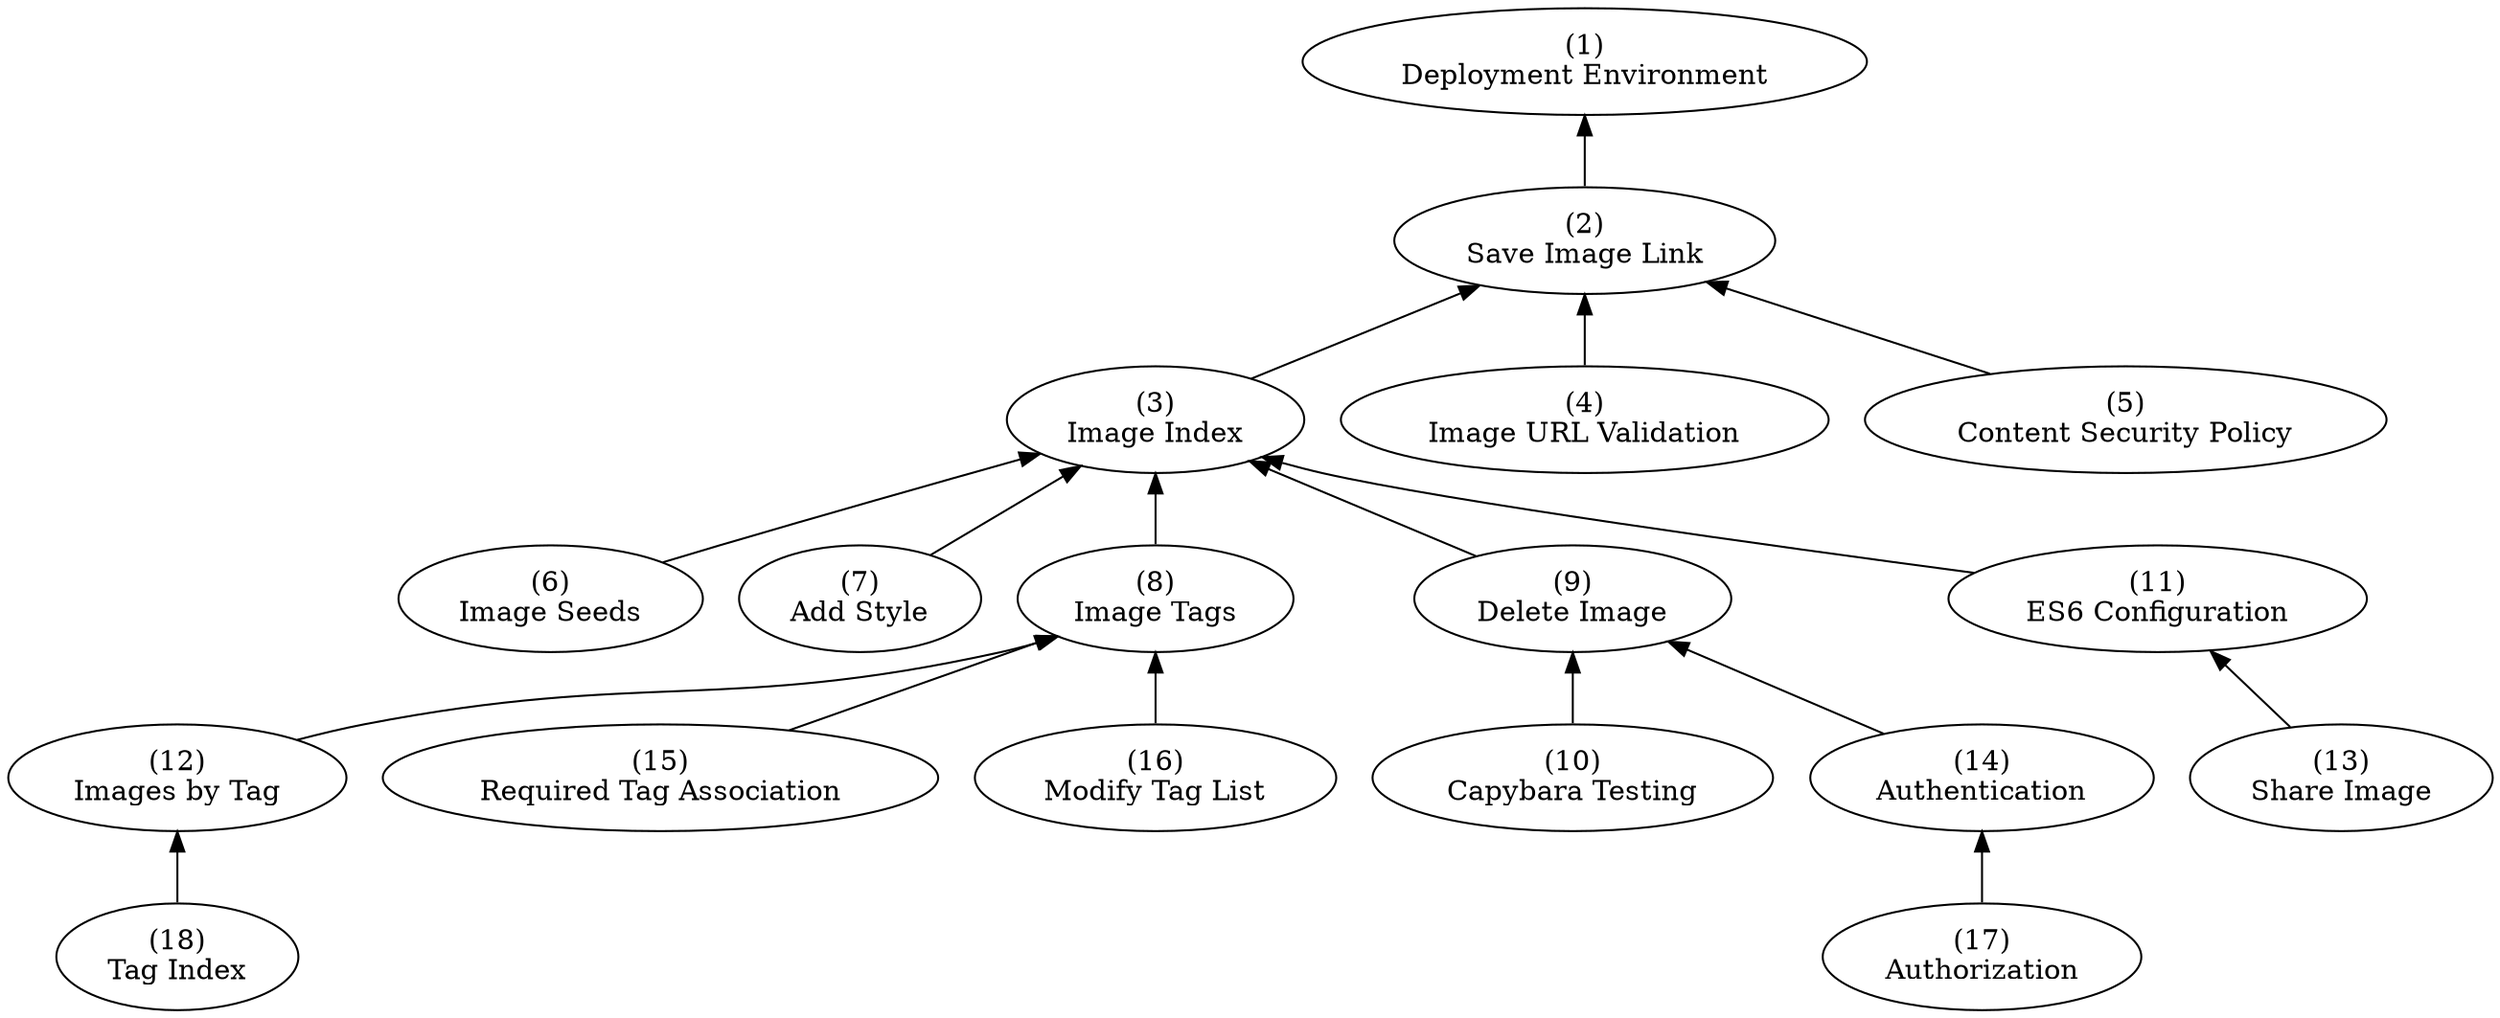 digraph Dependencies {
  rankdir=BT;

  "Deployment Environment" [label="(1)\nDeployment Environment"]
  "Save Image Link" [label="(2)\nSave Image Link"]
  "Image Index" [label="(3)\nImage Index"]
  "Image URL Validation" [label="(4)\nImage URL Validation"]
  "Content Security Policy" [label="(5)\nContent Security Policy"]
  "Image Seeds" [label="(6)\nImage Seeds"]
  "Add Style" [label="(7)\nAdd Style"]
  "Image Tags" [label="(8)\nImage Tags"]
  "Delete Image" [label="(9)\nDelete Image"]
  "Capybara Testing" [label="(10)\nCapybara Testing"]
  "ES6 Configuration" [label="(11)\nES6 Configuration"]
  "Images by Tag" [label="(12)\nImages by Tag"]
  "Share Image" [label="(13)\nShare Image"]
  "Authentication" [label="(14)\nAuthentication"]
  "Required Tag Association" [label="(15)\nRequired Tag Association"]
  "Modify Tag List" [label="(16)\nModify Tag List"]
  "Authorization" [label="(17)\nAuthorization"]
  "Tag Index" [label="(18)\nTag Index"]

  "Add Style" -> "Image Index"
  "Authentication" -> "Delete Image"
  "Authorization" -> "Authentication"
  "Capybara Testing" -> "Delete Image"
  "Content Security Policy" -> "Save Image Link"
  "Delete Image" -> "Image Index"
  "ES6 Configuration" -> "Image Index"
  "Image Index" -> "Save Image Link"
  "Image Seeds" -> "Image Index"
  "Image Tags" -> "Image Index"
  "Image URL Validation" -> "Save Image Link"
  "Images by Tag" -> "Image Tags"
  "Modify Tag List" -> "Image Tags"
  "Required Tag Association" -> "Image Tags"
  "Save Image Link" -> "Deployment Environment"
  "Share Image" -> "ES6 Configuration"
  "Tag Index" -> "Images by Tag"
}
